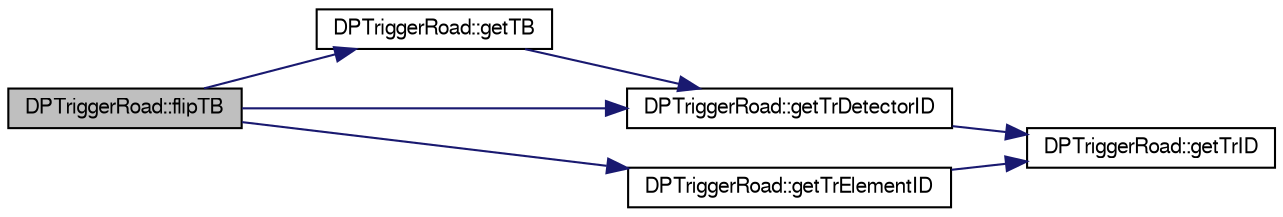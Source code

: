 digraph "DPTriggerRoad::flipTB"
{
  bgcolor="transparent";
  edge [fontname="FreeSans",fontsize="10",labelfontname="FreeSans",labelfontsize="10"];
  node [fontname="FreeSans",fontsize="10",shape=record];
  rankdir="LR";
  Node1 [label="DPTriggerRoad::flipTB",height=0.2,width=0.4,color="black", fillcolor="grey75", style="filled" fontcolor="black"];
  Node1 -> Node2 [color="midnightblue",fontsize="10",style="solid",fontname="FreeSans"];
  Node2 [label="DPTriggerRoad::getTB",height=0.2,width=0.4,color="black",URL="$da/d6a/classDPTriggerRoad.html#a4a664fd7da9d1f8b97ff7e2fe921c605",tooltip="Get the sign of LR or TB. "];
  Node2 -> Node3 [color="midnightblue",fontsize="10",style="solid",fontname="FreeSans"];
  Node3 [label="DPTriggerRoad::getTrDetectorID",height=0.2,width=0.4,color="black",URL="$da/d6a/classDPTriggerRoad.html#a8736627dafa6a3f436b38177968e1fe2"];
  Node3 -> Node4 [color="midnightblue",fontsize="10",style="solid",fontname="FreeSans"];
  Node4 [label="DPTriggerRoad::getTrID",height=0.2,width=0.4,color="black",URL="$da/d6a/classDPTriggerRoad.html#acc25221a2a9c40429be2e03dcb4d9367"];
  Node1 -> Node3 [color="midnightblue",fontsize="10",style="solid",fontname="FreeSans"];
  Node1 -> Node5 [color="midnightblue",fontsize="10",style="solid",fontname="FreeSans"];
  Node5 [label="DPTriggerRoad::getTrElementID",height=0.2,width=0.4,color="black",URL="$da/d6a/classDPTriggerRoad.html#a6c1a6b7a16fba1a47ffd2405aae6215a"];
  Node5 -> Node4 [color="midnightblue",fontsize="10",style="solid",fontname="FreeSans"];
}
